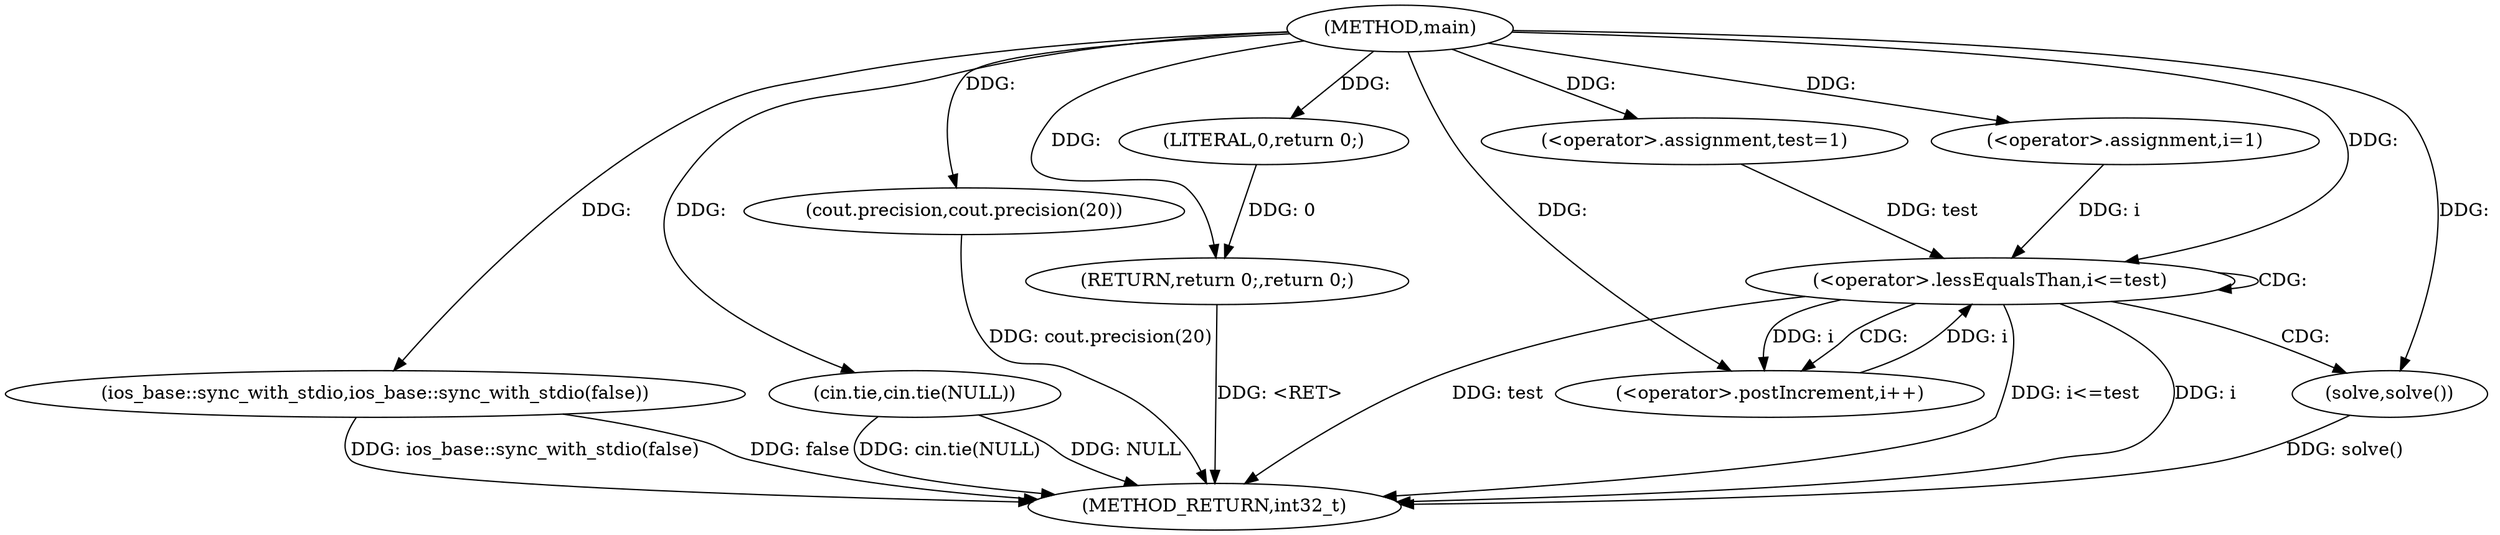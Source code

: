 digraph "main" {  
"1000282" [label = "(METHOD,main)" ]
"1000308" [label = "(METHOD_RETURN,int32_t)" ]
"1000284" [label = "(ios_base::sync_with_stdio,ios_base::sync_with_stdio(false))" ]
"1000286" [label = "(cin.tie,cin.tie(NULL))" ]
"1000288" [label = "(cout.precision,cout.precision(20))" ]
"1000291" [label = "(<operator>.assignment,test=1)" ]
"1000306" [label = "(RETURN,return 0;,return 0;)" ]
"1000296" [label = "(<operator>.assignment,i=1)" ]
"1000299" [label = "(<operator>.lessEqualsThan,i<=test)" ]
"1000302" [label = "(<operator>.postIncrement,i++)" ]
"1000307" [label = "(LITERAL,0,return 0;)" ]
"1000305" [label = "(solve,solve())" ]
  "1000284" -> "1000308"  [ label = "DDG: ios_base::sync_with_stdio(false)"] 
  "1000286" -> "1000308"  [ label = "DDG: cin.tie(NULL)"] 
  "1000288" -> "1000308"  [ label = "DDG: cout.precision(20)"] 
  "1000299" -> "1000308"  [ label = "DDG: i"] 
  "1000299" -> "1000308"  [ label = "DDG: test"] 
  "1000299" -> "1000308"  [ label = "DDG: i<=test"] 
  "1000305" -> "1000308"  [ label = "DDG: solve()"] 
  "1000306" -> "1000308"  [ label = "DDG: <RET>"] 
  "1000286" -> "1000308"  [ label = "DDG: NULL"] 
  "1000284" -> "1000308"  [ label = "DDG: false"] 
  "1000282" -> "1000291"  [ label = "DDG: "] 
  "1000307" -> "1000306"  [ label = "DDG: 0"] 
  "1000282" -> "1000306"  [ label = "DDG: "] 
  "1000282" -> "1000284"  [ label = "DDG: "] 
  "1000282" -> "1000286"  [ label = "DDG: "] 
  "1000282" -> "1000288"  [ label = "DDG: "] 
  "1000282" -> "1000296"  [ label = "DDG: "] 
  "1000282" -> "1000307"  [ label = "DDG: "] 
  "1000296" -> "1000299"  [ label = "DDG: i"] 
  "1000302" -> "1000299"  [ label = "DDG: i"] 
  "1000282" -> "1000299"  [ label = "DDG: "] 
  "1000291" -> "1000299"  [ label = "DDG: test"] 
  "1000299" -> "1000302"  [ label = "DDG: i"] 
  "1000282" -> "1000302"  [ label = "DDG: "] 
  "1000282" -> "1000305"  [ label = "DDG: "] 
  "1000299" -> "1000302"  [ label = "CDG: "] 
  "1000299" -> "1000305"  [ label = "CDG: "] 
  "1000299" -> "1000299"  [ label = "CDG: "] 
}

